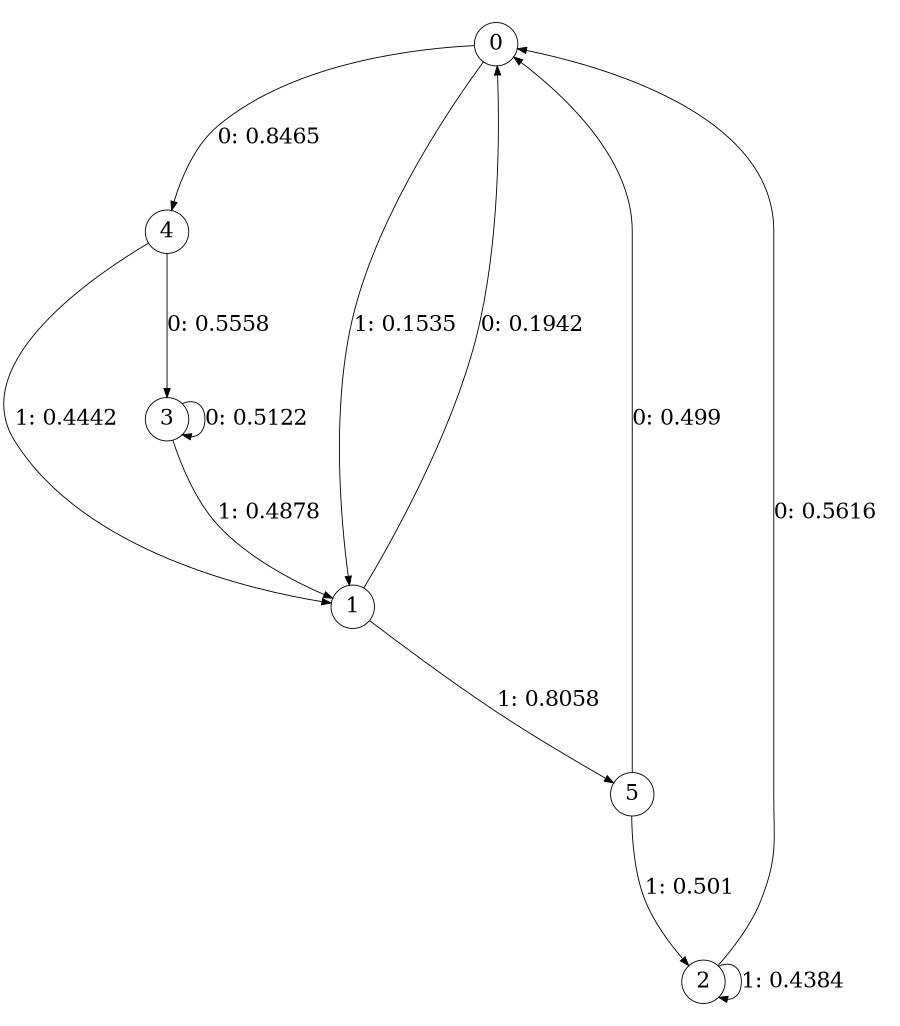 digraph "ch10faceL3" {
size = "6,8.5";
ratio = "fill";
node [shape = circle];
node [fontsize = 24];
edge [fontsize = 24];
0 -> 4 [label = "0: 0.8465   "];
0 -> 1 [label = "1: 0.1535   "];
1 -> 0 [label = "0: 0.1942   "];
1 -> 5 [label = "1: 0.8058   "];
2 -> 0 [label = "0: 0.5616   "];
2 -> 2 [label = "1: 0.4384   "];
3 -> 3 [label = "0: 0.5122   "];
3 -> 1 [label = "1: 0.4878   "];
4 -> 3 [label = "0: 0.5558   "];
4 -> 1 [label = "1: 0.4442   "];
5 -> 0 [label = "0: 0.499    "];
5 -> 2 [label = "1: 0.501    "];
}